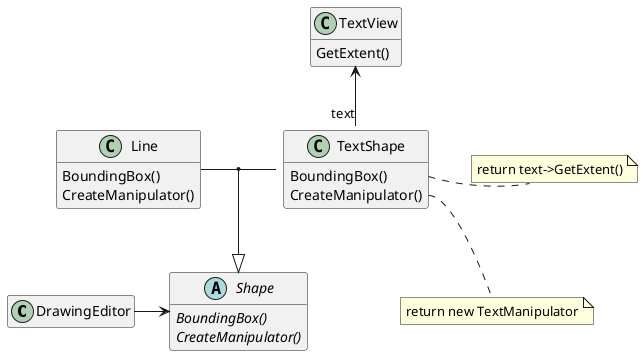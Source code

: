 @startuml
hide empty members

!procedure $init_class($name)
  class $name {
    $addCommonMethod()
  }
!endprocedure

!procedure $addCommonMethod()
  BoundingBox()
  CreateManipulator()
!endprocedure

class DrawingEditor {
}

abstract class Shape {
  {abstract} BoundingBox()
  {abstract} CreateManipulator()
}

class TextView {
  GetExtent()
}

$init_class("TextShape")
$init_class("Line")

note as N1
  return text->GetExtent()
end note

note as N2
  return new TextManipulator
end note

TextShape::BoundingBox .r. N1
TextShape::CreateManipulator .r. N2
N1 -[hidden]d- N2

DrawingEditor -r-> Shape
Line -[hidden]l- TextShape
(TextShape, Line) -|> Shape
TextShape "text" -u-> TextView
@enduml
